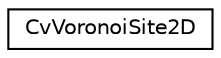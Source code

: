 digraph "Graphical Class Hierarchy"
{
 // LATEX_PDF_SIZE
  edge [fontname="Helvetica",fontsize="10",labelfontname="Helvetica",labelfontsize="10"];
  node [fontname="Helvetica",fontsize="10",shape=record];
  rankdir="LR";
  Node0 [label="CvVoronoiSite2D",height=0.2,width=0.4,color="black", fillcolor="white", style="filled",URL="$struct_cv_voronoi_site2_d.html",tooltip=" "];
}
